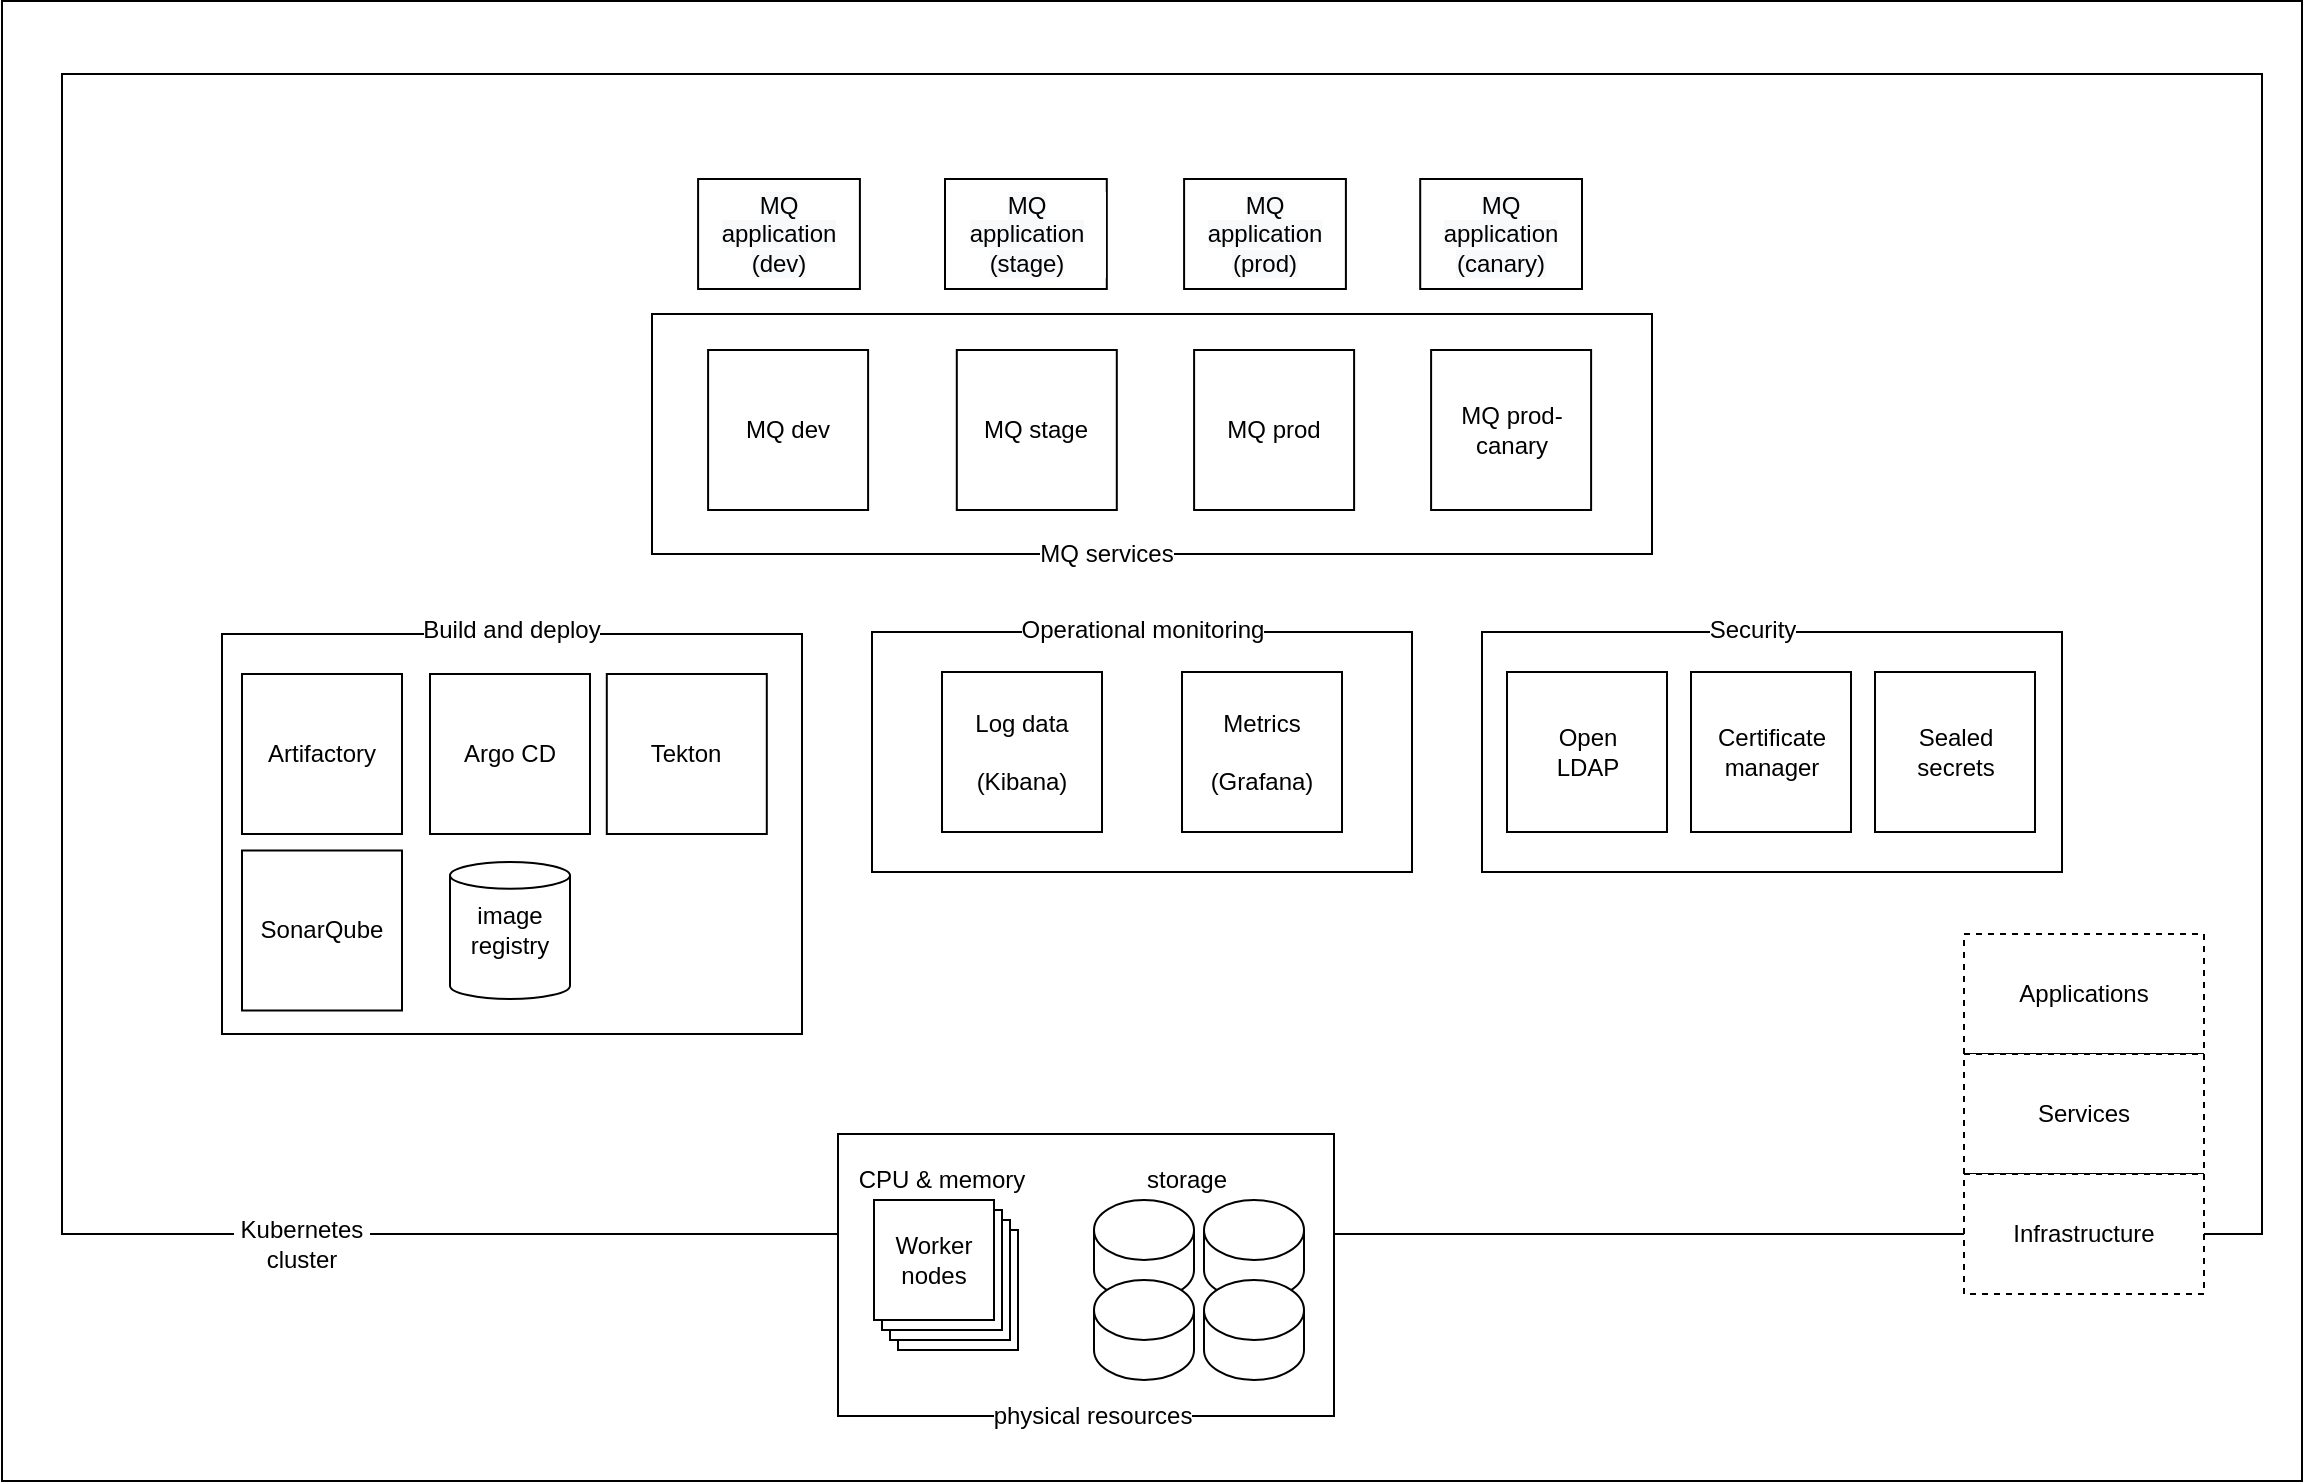 <mxfile version="13.6.2" type="device"><diagram id="HTIomDBcXX4wsvWM-iuA" name="Page-1"><mxGraphModel dx="4753" dy="3017" grid="1" gridSize="10" guides="1" tooltips="1" connect="1" arrows="1" fold="1" page="1" pageScale="1" pageWidth="827" pageHeight="1169" math="0" shadow="0"><root><mxCell id="0"/><mxCell id="1" parent="0"/><mxCell id="_wYUE7RhoxJYYBNYXi9N-24" value="" style="rounded=0;whiteSpace=wrap;html=1;fontStyle=1;fillColor=none;" vertex="1" parent="1"><mxGeometry x="200" y="253.5" width="1150" height="740" as="geometry"/></mxCell><mxCell id="_wYUE7RhoxJYYBNYXi9N-25" value="" style="rounded=0;whiteSpace=wrap;html=1;labelBackgroundColor=#FFFFFF;fontFamily=Helvetica;fontColor=#000000;align=center;fillColor=none;" vertex="1" parent="1"><mxGeometry x="230" y="290" width="1100" height="580" as="geometry"/></mxCell><mxCell id="_wYUE7RhoxJYYBNYXi9N-26" value="" style="group;fontStyle=1" vertex="1" connectable="0" parent="1"><mxGeometry x="635" y="558" width="270" height="131" as="geometry"/></mxCell><mxCell id="_wYUE7RhoxJYYBNYXi9N-27" value="" style="rounded=0;whiteSpace=wrap;html=1;" vertex="1" parent="_wYUE7RhoxJYYBNYXi9N-26"><mxGeometry y="11" width="270" height="120" as="geometry"/></mxCell><mxCell id="_wYUE7RhoxJYYBNYXi9N-28" value="Operational monitoring" style="text;html=1;align=center;verticalAlign=middle;whiteSpace=wrap;rounded=0;labelBackgroundColor=#ffffff;" vertex="1" parent="_wYUE7RhoxJYYBNYXi9N-26"><mxGeometry x="12.5" width="245" height="20" as="geometry"/></mxCell><mxCell id="_wYUE7RhoxJYYBNYXi9N-29" value="Log data&lt;br&gt;&lt;br&gt;(Kibana)" style="whiteSpace=wrap;html=1;aspect=fixed;" vertex="1" parent="_wYUE7RhoxJYYBNYXi9N-26"><mxGeometry x="35" y="31" width="80" height="80" as="geometry"/></mxCell><mxCell id="_wYUE7RhoxJYYBNYXi9N-30" value="Metrics&lt;br&gt;&lt;br&gt;(Grafana)" style="whiteSpace=wrap;html=1;aspect=fixed;" vertex="1" parent="_wYUE7RhoxJYYBNYXi9N-26"><mxGeometry x="155" y="31" width="80" height="80" as="geometry"/></mxCell><mxCell id="_wYUE7RhoxJYYBNYXi9N-39" value="Kubernetes cluster" style="text;html=1;strokeColor=none;fillColor=none;align=center;verticalAlign=middle;whiteSpace=wrap;rounded=0;labelBackgroundColor=#FFFFFF;" vertex="1" parent="1"><mxGeometry x="315" y="865" width="70" height="20" as="geometry"/></mxCell><mxCell id="_wYUE7RhoxJYYBNYXi9N-40" style="edgeStyle=none;rounded=0;orthogonalLoop=1;jettySize=auto;html=1;exitX=1;exitY=0.5;exitDx=0;exitDy=0;dashed=1;" edge="1" source="_wYUE7RhoxJYYBNYXi9N-39" target="_wYUE7RhoxJYYBNYXi9N-39" parent="1"><mxGeometry relative="1" as="geometry"/></mxCell><mxCell id="_wYUE7RhoxJYYBNYXi9N-41" value="&lt;span style=&quot;font-family: helvetica; background-color: rgb(248, 249, 250);&quot;&gt;MQ application&lt;/span&gt;&lt;br style=&quot;font-family: helvetica; background-color: rgb(248, 249, 250);&quot;&gt;&lt;span style=&quot;font-family: helvetica; background-color: rgb(248, 249, 250);&quot;&gt;(dev)&lt;/span&gt;" style="rounded=0;whiteSpace=wrap;html=1;labelBackgroundColor=#ffffff;fillColor=#ffffff;fontFamily=Verdana;fontColor=#000000;align=center;" vertex="1" parent="1"><mxGeometry x="548.05" y="342.5" width="80.9" height="55" as="geometry"/></mxCell><mxCell id="_wYUE7RhoxJYYBNYXi9N-42" value="&lt;span style=&quot;font-family: &amp;#34;helvetica&amp;#34; ; background-color: rgb(248 , 249 , 250)&quot;&gt;MQ application&lt;/span&gt;&lt;br style=&quot;font-family: &amp;#34;helvetica&amp;#34; ; background-color: rgb(248 , 249 , 250)&quot;&gt;&lt;span style=&quot;font-family: &amp;#34;helvetica&amp;#34; ; background-color: rgb(248 , 249 , 250)&quot;&gt;(stage)&lt;/span&gt;" style="rounded=0;whiteSpace=wrap;html=1;labelBackgroundColor=#ffffff;fillColor=#ffffff;fontFamily=Verdana;fontColor=#000000;align=center;" vertex="1" parent="1"><mxGeometry x="671.5" y="342.5" width="80.9" height="55" as="geometry"/></mxCell><mxCell id="_wYUE7RhoxJYYBNYXi9N-43" value="&lt;span style=&quot;font-family: &amp;#34;helvetica&amp;#34; ; background-color: rgb(248 , 249 , 250)&quot;&gt;MQ application&lt;/span&gt;&lt;br style=&quot;font-family: &amp;#34;helvetica&amp;#34; ; background-color: rgb(248 , 249 , 250)&quot;&gt;&lt;span style=&quot;font-family: &amp;#34;helvetica&amp;#34; ; background-color: rgb(248 , 249 , 250)&quot;&gt;(prod)&lt;/span&gt;" style="rounded=0;whiteSpace=wrap;html=1;labelBackgroundColor=#ffffff;fillColor=#ffffff;fontFamily=Verdana;fontColor=#000000;align=center;" vertex="1" parent="1"><mxGeometry x="791.05" y="342.5" width="80.9" height="55" as="geometry"/></mxCell><mxCell id="_wYUE7RhoxJYYBNYXi9N-44" value="&lt;span style=&quot;font-family: &amp;#34;helvetica&amp;#34; ; background-color: rgb(248 , 249 , 250)&quot;&gt;MQ application&lt;/span&gt;&lt;br style=&quot;font-family: &amp;#34;helvetica&amp;#34; ; background-color: rgb(248 , 249 , 250)&quot;&gt;&lt;span style=&quot;font-family: &amp;#34;helvetica&amp;#34; ; background-color: rgb(248 , 249 , 250)&quot;&gt;(canary)&lt;/span&gt;" style="rounded=0;whiteSpace=wrap;html=1;labelBackgroundColor=#ffffff;fillColor=#ffffff;fontFamily=Verdana;fontColor=#000000;align=center;" vertex="1" parent="1"><mxGeometry x="909.1" y="342.5" width="80.9" height="55" as="geometry"/></mxCell><mxCell id="_wYUE7RhoxJYYBNYXi9N-45" value="" style="group" vertex="1" connectable="0" parent="1"><mxGeometry x="615" y="820" width="251" height="151" as="geometry"/></mxCell><mxCell id="_wYUE7RhoxJYYBNYXi9N-46" value="" style="group" vertex="1" connectable="0" parent="_wYUE7RhoxJYYBNYXi9N-45"><mxGeometry width="251" height="151" as="geometry"/></mxCell><mxCell id="_wYUE7RhoxJYYBNYXi9N-47" value="" style="group" vertex="1" connectable="0" parent="_wYUE7RhoxJYYBNYXi9N-46"><mxGeometry width="251" height="151" as="geometry"/></mxCell><mxCell id="_wYUE7RhoxJYYBNYXi9N-48" value="" style="group;fontStyle=1" vertex="1" connectable="0" parent="_wYUE7RhoxJYYBNYXi9N-47"><mxGeometry x="3" width="248" height="151" as="geometry"/></mxCell><mxCell id="_wYUE7RhoxJYYBNYXi9N-49" value="" style="rounded=0;whiteSpace=wrap;html=1;labelBackgroundColor=#FFFFFF;strokeColor=#000000;fillColor=#ffffff;" vertex="1" parent="_wYUE7RhoxJYYBNYXi9N-48"><mxGeometry width="248" height="141" as="geometry"/></mxCell><mxCell id="_wYUE7RhoxJYYBNYXi9N-50" value="physical resources" style="text;html=1;strokeColor=none;fillColor=none;align=center;verticalAlign=middle;whiteSpace=wrap;rounded=0;labelBackgroundColor=#FFFFFF;" vertex="1" parent="_wYUE7RhoxJYYBNYXi9N-48"><mxGeometry x="72" y="131" width="111" height="20" as="geometry"/></mxCell><mxCell id="_wYUE7RhoxJYYBNYXi9N-51" value="" style="shape=cylinder2;whiteSpace=wrap;html=1;boundedLbl=1;backgroundOutline=1;size=15;labelBackgroundColor=#FFFFFF;strokeColor=#000000;fillColor=#ffffff;" vertex="1" parent="_wYUE7RhoxJYYBNYXi9N-47"><mxGeometry x="131" y="33" width="50" height="50" as="geometry"/></mxCell><mxCell id="_wYUE7RhoxJYYBNYXi9N-52" value="" style="shape=cylinder2;whiteSpace=wrap;html=1;boundedLbl=1;backgroundOutline=1;size=15;labelBackgroundColor=#FFFFFF;strokeColor=#000000;fillColor=#ffffff;" vertex="1" parent="_wYUE7RhoxJYYBNYXi9N-47"><mxGeometry x="186" y="33" width="50" height="50" as="geometry"/></mxCell><mxCell id="_wYUE7RhoxJYYBNYXi9N-53" value="" style="shape=cylinder2;whiteSpace=wrap;html=1;boundedLbl=1;backgroundOutline=1;size=15;labelBackgroundColor=#FFFFFF;strokeColor=#000000;fillColor=#ffffff;" vertex="1" parent="_wYUE7RhoxJYYBNYXi9N-47"><mxGeometry x="131" y="73" width="50" height="50" as="geometry"/></mxCell><mxCell id="_wYUE7RhoxJYYBNYXi9N-54" value="" style="shape=cylinder2;whiteSpace=wrap;html=1;boundedLbl=1;backgroundOutline=1;size=15;labelBackgroundColor=#FFFFFF;strokeColor=#000000;fillColor=#ffffff;" vertex="1" parent="_wYUE7RhoxJYYBNYXi9N-47"><mxGeometry x="186" y="73" width="50" height="50" as="geometry"/></mxCell><mxCell id="_wYUE7RhoxJYYBNYXi9N-55" value="" style="whiteSpace=wrap;html=1;aspect=fixed;labelBackgroundColor=#FFFFFF;strokeColor=#000000;fillColor=#ffffff;fontStyle=1" vertex="1" parent="_wYUE7RhoxJYYBNYXi9N-47"><mxGeometry x="33" y="48" width="60" height="60" as="geometry"/></mxCell><mxCell id="_wYUE7RhoxJYYBNYXi9N-56" value="" style="whiteSpace=wrap;html=1;aspect=fixed;labelBackgroundColor=#FFFFFF;strokeColor=#000000;fillColor=#ffffff;fontStyle=1" vertex="1" parent="_wYUE7RhoxJYYBNYXi9N-47"><mxGeometry x="29" y="43" width="60" height="60" as="geometry"/></mxCell><mxCell id="_wYUE7RhoxJYYBNYXi9N-57" value="" style="whiteSpace=wrap;html=1;aspect=fixed;labelBackgroundColor=#FFFFFF;strokeColor=#000000;fillColor=#ffffff;fontStyle=1" vertex="1" parent="_wYUE7RhoxJYYBNYXi9N-47"><mxGeometry x="25" y="38" width="60" height="60" as="geometry"/></mxCell><mxCell id="_wYUE7RhoxJYYBNYXi9N-58" value="Worker&lt;br&gt;nodes" style="whiteSpace=wrap;html=1;aspect=fixed;labelBackgroundColor=#FFFFFF;strokeColor=#000000;fillColor=#ffffff;" vertex="1" parent="_wYUE7RhoxJYYBNYXi9N-47"><mxGeometry x="21" y="33" width="60" height="60" as="geometry"/></mxCell><mxCell id="_wYUE7RhoxJYYBNYXi9N-59" value="CPU &amp;amp; memory" style="text;html=1;strokeColor=none;fillColor=none;align=center;verticalAlign=middle;whiteSpace=wrap;rounded=0;labelBackgroundColor=#FFFFFF;" vertex="1" parent="_wYUE7RhoxJYYBNYXi9N-47"><mxGeometry y="13" width="110" height="20" as="geometry"/></mxCell><mxCell id="_wYUE7RhoxJYYBNYXi9N-60" value="storage" style="text;html=1;strokeColor=none;fillColor=none;align=center;verticalAlign=middle;whiteSpace=wrap;rounded=0;labelBackgroundColor=#FFFFFF;" vertex="1" parent="_wYUE7RhoxJYYBNYXi9N-47"><mxGeometry x="141" y="13" width="73" height="20" as="geometry"/></mxCell><mxCell id="_wYUE7RhoxJYYBNYXi9N-61" value="" style="group" vertex="1" connectable="0" parent="1"><mxGeometry x="940" y="558" width="290" height="131" as="geometry"/></mxCell><mxCell id="_wYUE7RhoxJYYBNYXi9N-62" value="" style="rounded=0;whiteSpace=wrap;html=1;" vertex="1" parent="_wYUE7RhoxJYYBNYXi9N-61"><mxGeometry y="11" width="290" height="120" as="geometry"/></mxCell><mxCell id="_wYUE7RhoxJYYBNYXi9N-63" value="Security" style="text;html=1;align=center;verticalAlign=middle;whiteSpace=wrap;rounded=0;labelBackgroundColor=#ffffff;" vertex="1" parent="_wYUE7RhoxJYYBNYXi9N-61"><mxGeometry x="12.5" width="245" height="20" as="geometry"/></mxCell><mxCell id="_wYUE7RhoxJYYBNYXi9N-64" value="Certificate manager" style="whiteSpace=wrap;html=1;aspect=fixed;" vertex="1" parent="_wYUE7RhoxJYYBNYXi9N-61"><mxGeometry x="104.5" y="31" width="80" height="80" as="geometry"/></mxCell><mxCell id="_wYUE7RhoxJYYBNYXi9N-65" value="Sealed secrets" style="whiteSpace=wrap;html=1;aspect=fixed;" vertex="1" parent="_wYUE7RhoxJYYBNYXi9N-61"><mxGeometry x="196.5" y="31" width="80" height="80" as="geometry"/></mxCell><mxCell id="_wYUE7RhoxJYYBNYXi9N-66" value="Open &lt;br&gt;LDAP" style="whiteSpace=wrap;html=1;aspect=fixed;" vertex="1" parent="_wYUE7RhoxJYYBNYXi9N-61"><mxGeometry x="12.5" y="31" width="80" height="80" as="geometry"/></mxCell><mxCell id="_wYUE7RhoxJYYBNYXi9N-77" value="" style="rounded=0;whiteSpace=wrap;html=1;" vertex="1" parent="1"><mxGeometry x="525" y="410" width="500" height="120" as="geometry"/></mxCell><mxCell id="_wYUE7RhoxJYYBNYXi9N-78" value="MQ services" style="text;html=1;align=center;verticalAlign=middle;whiteSpace=wrap;rounded=0;labelBackgroundColor=#ffffff;" vertex="1" parent="1"><mxGeometry x="695" y="520" width="115" height="20" as="geometry"/></mxCell><mxCell id="_wYUE7RhoxJYYBNYXi9N-31" value="MQ dev" style="whiteSpace=wrap;html=1;aspect=fixed;" vertex="1" parent="1"><mxGeometry x="553.05" y="428" width="80" height="80" as="geometry"/></mxCell><mxCell id="_wYUE7RhoxJYYBNYXi9N-32" value="MQ stage" style="whiteSpace=wrap;html=1;aspect=fixed;" vertex="1" parent="1"><mxGeometry x="677.4" y="428" width="80" height="80" as="geometry"/></mxCell><mxCell id="_wYUE7RhoxJYYBNYXi9N-33" value="MQ prod" style="whiteSpace=wrap;html=1;aspect=fixed;" vertex="1" parent="1"><mxGeometry x="796.05" y="428" width="80" height="80" as="geometry"/></mxCell><mxCell id="_wYUE7RhoxJYYBNYXi9N-34" value="MQ prod-canary" style="whiteSpace=wrap;html=1;aspect=fixed;" vertex="1" parent="1"><mxGeometry x="914.55" y="428" width="80" height="80" as="geometry"/></mxCell><mxCell id="_wYUE7RhoxJYYBNYXi9N-68" value="" style="rounded=0;whiteSpace=wrap;html=1;" vertex="1" parent="1"><mxGeometry x="310" y="570" width="290" height="200" as="geometry"/></mxCell><mxCell id="_wYUE7RhoxJYYBNYXi9N-69" value="Build and deploy" style="text;html=1;align=center;verticalAlign=middle;whiteSpace=wrap;rounded=0;labelBackgroundColor=#ffffff;" vertex="1" parent="1"><mxGeometry x="393" y="558" width="124" height="20" as="geometry"/></mxCell><mxCell id="_wYUE7RhoxJYYBNYXi9N-70" value="Argo CD" style="whiteSpace=wrap;html=1;aspect=fixed;" vertex="1" parent="1"><mxGeometry x="414" y="590" width="80" height="80" as="geometry"/></mxCell><mxCell id="_wYUE7RhoxJYYBNYXi9N-71" value="Tekton" style="whiteSpace=wrap;html=1;aspect=fixed;" vertex="1" parent="1"><mxGeometry x="502.4" y="590" width="80" height="80" as="geometry"/></mxCell><mxCell id="_wYUE7RhoxJYYBNYXi9N-72" value="image registry" style="shape=cylinder2;whiteSpace=wrap;html=1;boundedLbl=1;backgroundOutline=1;size=6.676;labelBackgroundColor=#FFFFFF;fillColor=#ffffff;fontFamily=Helvetica;fontColor=#000000;align=center;" vertex="1" parent="1"><mxGeometry x="424" y="684" width="60" height="68.5" as="geometry"/></mxCell><mxCell id="_wYUE7RhoxJYYBNYXi9N-73" value="Artifactory" style="whiteSpace=wrap;html=1;aspect=fixed;" vertex="1" parent="1"><mxGeometry x="320.0" y="590" width="80" height="80" as="geometry"/></mxCell><mxCell id="_wYUE7RhoxJYYBNYXi9N-74" value="SonarQube" style="whiteSpace=wrap;html=1;aspect=fixed;" vertex="1" parent="1"><mxGeometry x="320" y="678.25" width="80" height="80" as="geometry"/></mxCell><mxCell id="_wYUE7RhoxJYYBNYXi9N-84" value="" style="group" vertex="1" connectable="0" parent="1"><mxGeometry x="1181" y="720" width="120" height="180" as="geometry"/></mxCell><mxCell id="_wYUE7RhoxJYYBNYXi9N-81" value="Applications" style="rounded=0;whiteSpace=wrap;html=1;dashed=1;" vertex="1" parent="_wYUE7RhoxJYYBNYXi9N-84"><mxGeometry width="120" height="60" as="geometry"/></mxCell><mxCell id="_wYUE7RhoxJYYBNYXi9N-82" value="Services" style="rounded=0;whiteSpace=wrap;html=1;dashed=1;" vertex="1" parent="_wYUE7RhoxJYYBNYXi9N-84"><mxGeometry y="60" width="120" height="60" as="geometry"/></mxCell><mxCell id="_wYUE7RhoxJYYBNYXi9N-83" value="Infrastructure" style="rounded=0;whiteSpace=wrap;html=1;dashed=1;" vertex="1" parent="_wYUE7RhoxJYYBNYXi9N-84"><mxGeometry y="120" width="120" height="60" as="geometry"/></mxCell></root></mxGraphModel></diagram></mxfile>